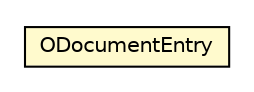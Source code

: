 #!/usr/local/bin/dot
#
# Class diagram 
# Generated by UMLGraph version R5_6-24-gf6e263 (http://www.umlgraph.org/)
#

digraph G {
	edge [fontname="Helvetica",fontsize=10,labelfontname="Helvetica",labelfontsize=10];
	node [fontname="Helvetica",fontsize=10,shape=plaintext];
	nodesep=0.25;
	ranksep=0.5;
	// com.orientechnologies.orient.core.record.impl.ODocumentEntry
	c1595589 [label=<<table title="com.orientechnologies.orient.core.record.impl.ODocumentEntry" border="0" cellborder="1" cellspacing="0" cellpadding="2" port="p" bgcolor="lemonChiffon" href="./ODocumentEntry.html">
		<tr><td><table border="0" cellspacing="0" cellpadding="1">
<tr><td align="center" balign="center"> ODocumentEntry </td></tr>
		</table></td></tr>
		</table>>, URL="./ODocumentEntry.html", fontname="Helvetica", fontcolor="black", fontsize=10.0];
}

